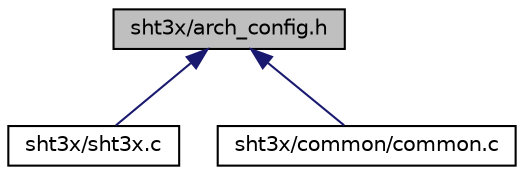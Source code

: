 digraph "sht3x/arch_config.h"
{
 // LATEX_PDF_SIZE
  edge [fontname="Helvetica",fontsize="10",labelfontname="Helvetica",labelfontsize="10"];
  node [fontname="Helvetica",fontsize="10",shape=record];
  Node1 [label="sht3x/arch_config.h",height=0.2,width=0.4,color="black", fillcolor="grey75", style="filled", fontcolor="black",tooltip=" "];
  Node1 -> Node2 [dir="back",color="midnightblue",fontsize="10",style="solid",fontname="Helvetica"];
  Node2 [label="sht3x/sht3x.c",height=0.2,width=0.4,color="black", fillcolor="white", style="filled",URL="$sht3x_8c.html",tooltip="Sensirion SHT3x driver implementation."];
  Node1 -> Node3 [dir="back",color="midnightblue",fontsize="10",style="solid",fontname="Helvetica"];
  Node3 [label="sht3x/common/common.c",height=0.2,width=0.4,color="black", fillcolor="white", style="filled",URL="$sht3x_2common_2common_8c.html",tooltip=" "];
}
